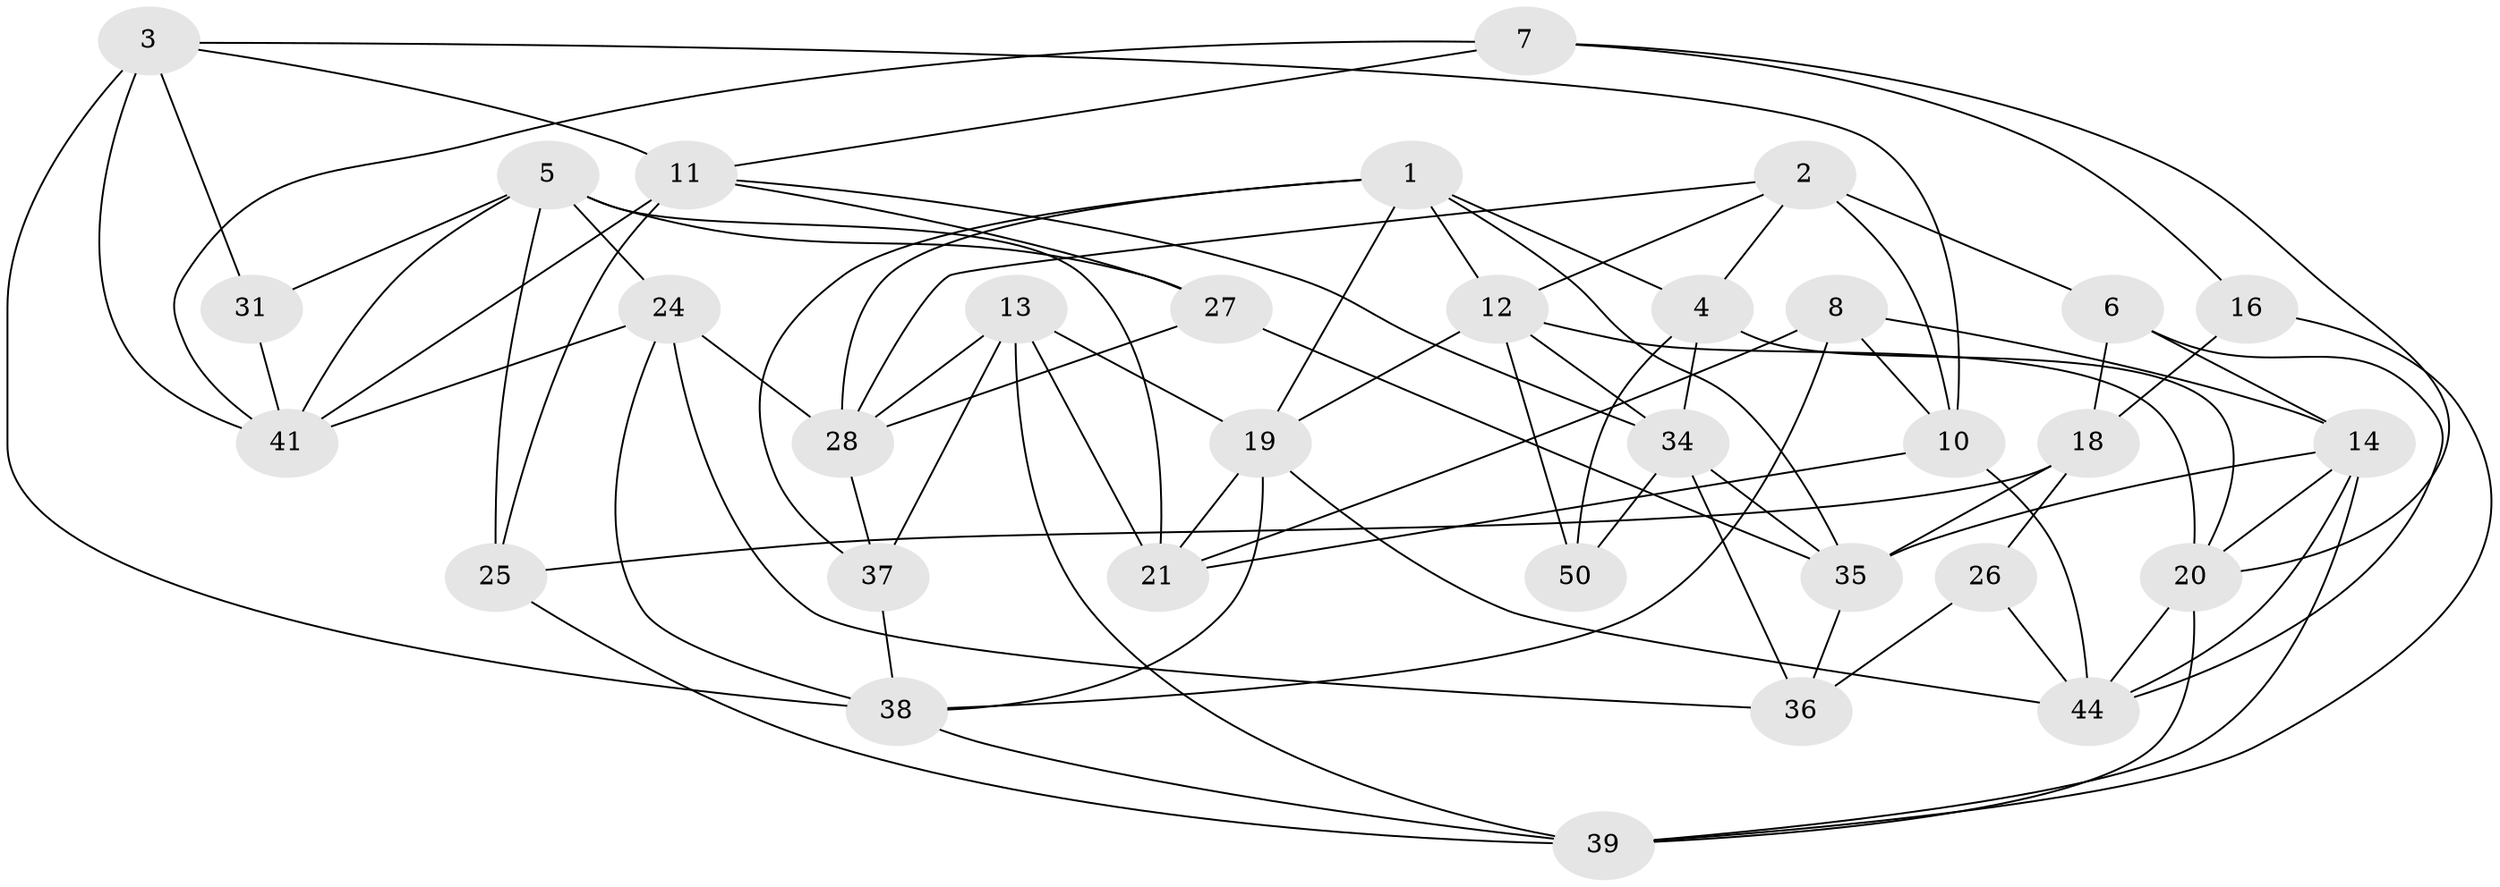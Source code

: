 // Generated by graph-tools (version 1.1) at 2025/24/03/03/25 07:24:30]
// undirected, 33 vertices, 82 edges
graph export_dot {
graph [start="1"]
  node [color=gray90,style=filled];
  1 [super="+9"];
  2 [super="+15"];
  3 [super="+33"];
  4 [super="+48"];
  5 [super="+17"];
  6;
  7;
  8;
  10 [super="+45"];
  11 [super="+55"];
  12 [super="+46"];
  13 [super="+54"];
  14 [super="+22"];
  16;
  18 [super="+30"];
  19 [super="+53"];
  20 [super="+23"];
  21 [super="+42"];
  24 [super="+32"];
  25;
  26;
  27;
  28 [super="+29"];
  31;
  34 [super="+40"];
  35 [super="+51"];
  36 [super="+43"];
  37;
  38 [super="+56"];
  39 [super="+52"];
  41 [super="+49"];
  44 [super="+47"];
  50;
  1 -- 19;
  1 -- 37;
  1 -- 4;
  1 -- 28;
  1 -- 35;
  1 -- 12;
  2 -- 12;
  2 -- 28;
  2 -- 10 [weight=2];
  2 -- 6;
  2 -- 4;
  3 -- 31 [weight=2];
  3 -- 10;
  3 -- 41;
  3 -- 38;
  3 -- 11;
  4 -- 50 [weight=2];
  4 -- 20;
  4 -- 34;
  5 -- 27;
  5 -- 21;
  5 -- 41;
  5 -- 25;
  5 -- 31;
  5 -- 24;
  6 -- 14;
  6 -- 18;
  6 -- 44;
  7 -- 11;
  7 -- 41;
  7 -- 16;
  7 -- 20;
  8 -- 21;
  8 -- 14;
  8 -- 10;
  8 -- 38;
  10 -- 44;
  10 -- 21;
  11 -- 27;
  11 -- 25;
  11 -- 41;
  11 -- 34;
  12 -- 50;
  12 -- 34;
  12 -- 20;
  12 -- 19;
  13 -- 28;
  13 -- 19;
  13 -- 37;
  13 -- 21 [weight=2];
  13 -- 39;
  14 -- 44;
  14 -- 20;
  14 -- 39;
  14 -- 35;
  16 -- 18 [weight=2];
  16 -- 39;
  18 -- 25;
  18 -- 35;
  18 -- 26;
  19 -- 21;
  19 -- 44;
  19 -- 38;
  20 -- 44;
  20 -- 39;
  24 -- 28;
  24 -- 36 [weight=2];
  24 -- 38;
  24 -- 41;
  25 -- 39;
  26 -- 44;
  26 -- 36 [weight=2];
  27 -- 35;
  27 -- 28;
  28 -- 37;
  31 -- 41;
  34 -- 36;
  34 -- 35;
  34 -- 50;
  35 -- 36;
  37 -- 38;
  38 -- 39;
}
